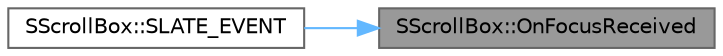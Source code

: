 digraph "SScrollBox::OnFocusReceived"
{
 // INTERACTIVE_SVG=YES
 // LATEX_PDF_SIZE
  bgcolor="transparent";
  edge [fontname=Helvetica,fontsize=10,labelfontname=Helvetica,labelfontsize=10];
  node [fontname=Helvetica,fontsize=10,shape=box,height=0.2,width=0.4];
  rankdir="RL";
  Node1 [id="Node000001",label="SScrollBox::OnFocusReceived",height=0.2,width=0.4,color="gray40", fillcolor="grey60", style="filled", fontcolor="black",tooltip="Called when focus is given to this widget."];
  Node1 -> Node2 [id="edge1_Node000001_Node000002",dir="back",color="steelblue1",style="solid",tooltip=" "];
  Node2 [id="Node000002",label="SScrollBox::SLATE_EVENT",height=0.2,width=0.4,color="grey40", fillcolor="white", style="filled",URL="$df/d95/classSScrollBox.html#ac5877f1b9e8b1b1212f429b2d49425c7",tooltip="If bIsFocusable is enabled, Called when the scrollbox focus is received."];
}
